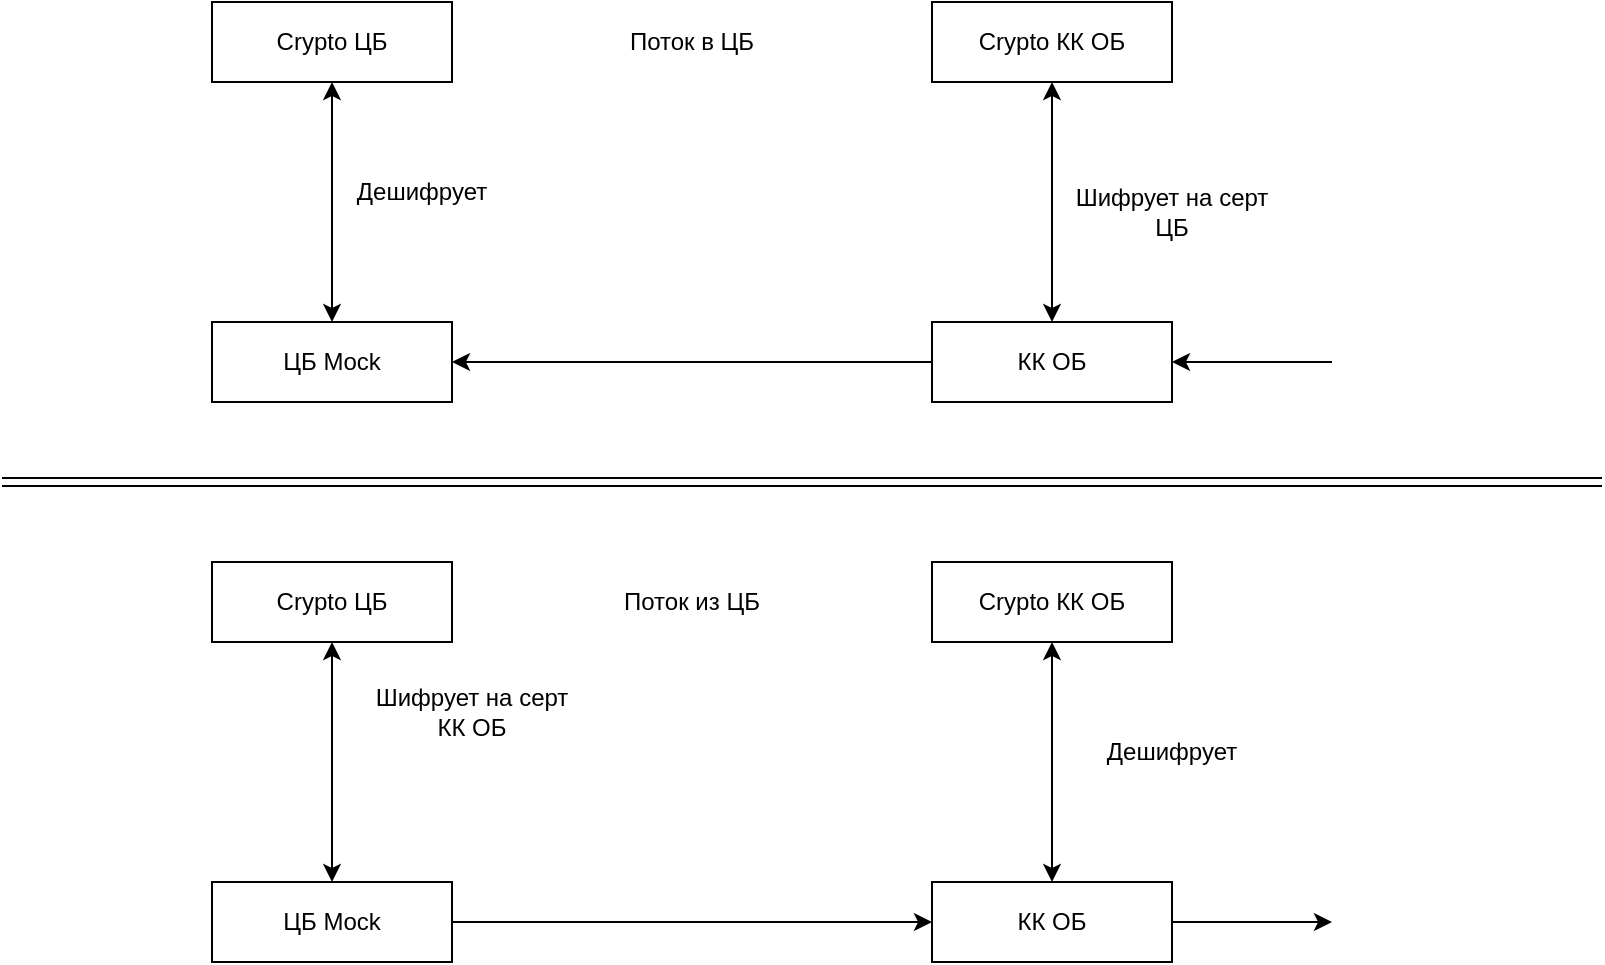 <mxfile version="26.0.11">
  <diagram name="Page-1" id="2YBvvXClWsGukQMizWep">
    <mxGraphModel dx="989" dy="532" grid="1" gridSize="10" guides="1" tooltips="1" connect="1" arrows="1" fold="1" page="1" pageScale="1" pageWidth="850" pageHeight="1100" math="0" shadow="0">
      <root>
        <mxCell id="0" />
        <mxCell id="1" parent="0" />
        <mxCell id="TcTcoDE6YvjgSg8xNw3a-2" value="КК&lt;span style=&quot;background-color: transparent; color: light-dark(rgb(0, 0, 0), rgb(255, 255, 255));&quot;&gt;&amp;nbsp;ОБ&lt;/span&gt;" style="rounded=0;whiteSpace=wrap;html=1;" vertex="1" parent="1">
          <mxGeometry x="505" y="170" width="120" height="40" as="geometry" />
        </mxCell>
        <mxCell id="TcTcoDE6YvjgSg8xNw3a-3" value="Crypto КК&lt;span style=&quot;background-color: transparent; color: light-dark(rgb(0, 0, 0), rgb(255, 255, 255));&quot;&gt;&amp;nbsp;ОБ&lt;/span&gt;" style="rounded=0;whiteSpace=wrap;html=1;" vertex="1" parent="1">
          <mxGeometry x="505" y="10" width="120" height="40" as="geometry" />
        </mxCell>
        <mxCell id="TcTcoDE6YvjgSg8xNw3a-4" value="ЦБ Mock" style="rounded=0;whiteSpace=wrap;html=1;" vertex="1" parent="1">
          <mxGeometry x="145" y="170" width="120" height="40" as="geometry" />
        </mxCell>
        <mxCell id="TcTcoDE6YvjgSg8xNw3a-5" value="Crypto ЦБ" style="rounded=0;whiteSpace=wrap;html=1;" vertex="1" parent="1">
          <mxGeometry x="145" y="10" width="120" height="40" as="geometry" />
        </mxCell>
        <mxCell id="TcTcoDE6YvjgSg8xNw3a-6" value="" style="endArrow=none;startArrow=classic;html=1;rounded=0;entryX=0;entryY=0.5;entryDx=0;entryDy=0;exitX=1;exitY=0.5;exitDx=0;exitDy=0;startFill=1;" edge="1" parent="1" source="TcTcoDE6YvjgSg8xNw3a-4" target="TcTcoDE6YvjgSg8xNw3a-2">
          <mxGeometry width="50" height="50" relative="1" as="geometry">
            <mxPoint x="325" y="180" as="sourcePoint" />
            <mxPoint x="315" y="140" as="targetPoint" />
          </mxGeometry>
        </mxCell>
        <mxCell id="TcTcoDE6YvjgSg8xNw3a-7" value="" style="endArrow=classic;html=1;rounded=0;entryX=1;entryY=0.5;entryDx=0;entryDy=0;" edge="1" parent="1" target="TcTcoDE6YvjgSg8xNw3a-2">
          <mxGeometry width="50" height="50" relative="1" as="geometry">
            <mxPoint x="705" y="190" as="sourcePoint" />
            <mxPoint x="685" y="190" as="targetPoint" />
          </mxGeometry>
        </mxCell>
        <mxCell id="TcTcoDE6YvjgSg8xNw3a-8" value="" style="endArrow=classic;startArrow=classic;html=1;rounded=0;entryX=0.5;entryY=1;entryDx=0;entryDy=0;exitX=0.5;exitY=0;exitDx=0;exitDy=0;" edge="1" parent="1" source="TcTcoDE6YvjgSg8xNw3a-2" target="TcTcoDE6YvjgSg8xNw3a-3">
          <mxGeometry width="50" height="50" relative="1" as="geometry">
            <mxPoint x="575" y="140" as="sourcePoint" />
            <mxPoint x="615" y="120" as="targetPoint" />
          </mxGeometry>
        </mxCell>
        <mxCell id="TcTcoDE6YvjgSg8xNw3a-9" value="" style="endArrow=classic;startArrow=classic;html=1;rounded=0;entryX=0.5;entryY=1;entryDx=0;entryDy=0;exitX=0.5;exitY=0;exitDx=0;exitDy=0;" edge="1" parent="1" source="TcTcoDE6YvjgSg8xNw3a-4" target="TcTcoDE6YvjgSg8xNw3a-5">
          <mxGeometry width="50" height="50" relative="1" as="geometry">
            <mxPoint x="225" y="120" as="sourcePoint" />
            <mxPoint x="275" y="70" as="targetPoint" />
          </mxGeometry>
        </mxCell>
        <mxCell id="TcTcoDE6YvjgSg8xNw3a-10" value="Шифрует на серт ЦБ" style="text;html=1;align=center;verticalAlign=middle;whiteSpace=wrap;rounded=0;" vertex="1" parent="1">
          <mxGeometry x="575" y="100" width="100" height="30" as="geometry" />
        </mxCell>
        <mxCell id="TcTcoDE6YvjgSg8xNw3a-11" value="Дешифрует" style="text;html=1;align=center;verticalAlign=middle;whiteSpace=wrap;rounded=0;" vertex="1" parent="1">
          <mxGeometry x="205" y="90" width="90" height="30" as="geometry" />
        </mxCell>
        <mxCell id="TcTcoDE6YvjgSg8xNw3a-12" value="Поток в ЦБ" style="text;html=1;align=center;verticalAlign=middle;whiteSpace=wrap;rounded=0;" vertex="1" parent="1">
          <mxGeometry x="305" y="10" width="160" height="40" as="geometry" />
        </mxCell>
        <mxCell id="TcTcoDE6YvjgSg8xNw3a-13" value="" style="shape=link;html=1;rounded=0;" edge="1" parent="1">
          <mxGeometry width="100" relative="1" as="geometry">
            <mxPoint x="40" y="250" as="sourcePoint" />
            <mxPoint x="840" y="250" as="targetPoint" />
          </mxGeometry>
        </mxCell>
        <mxCell id="TcTcoDE6YvjgSg8xNw3a-14" value="КК&lt;span style=&quot;background-color: transparent; color: light-dark(rgb(0, 0, 0), rgb(255, 255, 255));&quot;&gt;&amp;nbsp;ОБ&lt;/span&gt;" style="rounded=0;whiteSpace=wrap;html=1;" vertex="1" parent="1">
          <mxGeometry x="505" y="450" width="120" height="40" as="geometry" />
        </mxCell>
        <mxCell id="TcTcoDE6YvjgSg8xNw3a-15" value="Crypto КК&lt;span style=&quot;background-color: transparent; color: light-dark(rgb(0, 0, 0), rgb(255, 255, 255));&quot;&gt;&amp;nbsp;ОБ&lt;/span&gt;" style="rounded=0;whiteSpace=wrap;html=1;" vertex="1" parent="1">
          <mxGeometry x="505" y="290" width="120" height="40" as="geometry" />
        </mxCell>
        <mxCell id="TcTcoDE6YvjgSg8xNw3a-16" value="ЦБ Mock" style="rounded=0;whiteSpace=wrap;html=1;" vertex="1" parent="1">
          <mxGeometry x="145" y="450" width="120" height="40" as="geometry" />
        </mxCell>
        <mxCell id="TcTcoDE6YvjgSg8xNw3a-17" value="Crypto ЦБ" style="rounded=0;whiteSpace=wrap;html=1;" vertex="1" parent="1">
          <mxGeometry x="145" y="290" width="120" height="40" as="geometry" />
        </mxCell>
        <mxCell id="TcTcoDE6YvjgSg8xNw3a-18" value="" style="endArrow=classic;startArrow=none;html=1;rounded=0;entryX=0;entryY=0.5;entryDx=0;entryDy=0;exitX=1;exitY=0.5;exitDx=0;exitDy=0;startFill=0;endFill=1;" edge="1" parent="1" source="TcTcoDE6YvjgSg8xNw3a-16" target="TcTcoDE6YvjgSg8xNw3a-14">
          <mxGeometry width="50" height="50" relative="1" as="geometry">
            <mxPoint x="325" y="460" as="sourcePoint" />
            <mxPoint x="315" y="420" as="targetPoint" />
          </mxGeometry>
        </mxCell>
        <mxCell id="TcTcoDE6YvjgSg8xNw3a-19" value="" style="endArrow=none;html=1;rounded=0;entryX=1;entryY=0.5;entryDx=0;entryDy=0;startArrow=classic;startFill=1;" edge="1" parent="1" target="TcTcoDE6YvjgSg8xNw3a-14">
          <mxGeometry width="50" height="50" relative="1" as="geometry">
            <mxPoint x="705" y="470" as="sourcePoint" />
            <mxPoint x="685" y="470" as="targetPoint" />
          </mxGeometry>
        </mxCell>
        <mxCell id="TcTcoDE6YvjgSg8xNw3a-20" value="" style="endArrow=classic;startArrow=classic;html=1;rounded=0;entryX=0.5;entryY=1;entryDx=0;entryDy=0;exitX=0.5;exitY=0;exitDx=0;exitDy=0;" edge="1" parent="1" source="TcTcoDE6YvjgSg8xNw3a-14" target="TcTcoDE6YvjgSg8xNw3a-15">
          <mxGeometry width="50" height="50" relative="1" as="geometry">
            <mxPoint x="575" y="420" as="sourcePoint" />
            <mxPoint x="615" y="400" as="targetPoint" />
          </mxGeometry>
        </mxCell>
        <mxCell id="TcTcoDE6YvjgSg8xNw3a-21" value="" style="endArrow=classic;startArrow=classic;html=1;rounded=0;entryX=0.5;entryY=1;entryDx=0;entryDy=0;exitX=0.5;exitY=0;exitDx=0;exitDy=0;" edge="1" parent="1" source="TcTcoDE6YvjgSg8xNw3a-16" target="TcTcoDE6YvjgSg8xNw3a-17">
          <mxGeometry width="50" height="50" relative="1" as="geometry">
            <mxPoint x="225" y="400" as="sourcePoint" />
            <mxPoint x="275" y="350" as="targetPoint" />
          </mxGeometry>
        </mxCell>
        <mxCell id="TcTcoDE6YvjgSg8xNw3a-22" value="Шифрует на серт КК ОБ" style="text;html=1;align=center;verticalAlign=middle;whiteSpace=wrap;rounded=0;" vertex="1" parent="1">
          <mxGeometry x="225" y="350" width="100" height="30" as="geometry" />
        </mxCell>
        <mxCell id="TcTcoDE6YvjgSg8xNw3a-23" value="Дешифрует" style="text;html=1;align=center;verticalAlign=middle;whiteSpace=wrap;rounded=0;" vertex="1" parent="1">
          <mxGeometry x="580" y="370" width="90" height="30" as="geometry" />
        </mxCell>
        <mxCell id="TcTcoDE6YvjgSg8xNw3a-24" value="Поток из ЦБ" style="text;html=1;align=center;verticalAlign=middle;whiteSpace=wrap;rounded=0;" vertex="1" parent="1">
          <mxGeometry x="305" y="290" width="160" height="40" as="geometry" />
        </mxCell>
      </root>
    </mxGraphModel>
  </diagram>
</mxfile>
